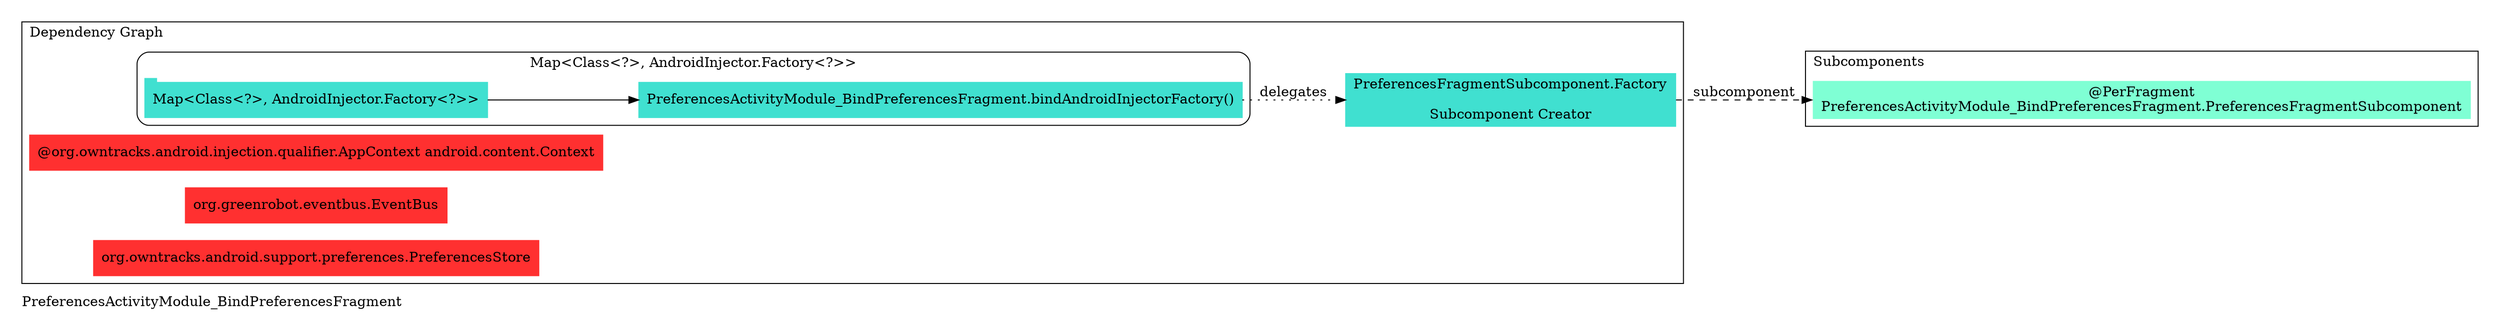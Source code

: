 digraph "org.owntracks.android.ui.preferences.PreferencesActivityModule_BindPreferencesFragment" {
  graph [rankdir="LR", labeljust="l", label="PreferencesActivityModule_BindPreferencesFragment", pad="0.2", compound="true"]
  node [shape="rectangle", style="filled", color="turquoise"]
  subgraph "cluster_Entry Points" {
    graph [labeljust="l", label="Entry Points"]
    node [shape="component", penwidth="2"]
  }
  subgraph "cluster_Dependency Graph" {
    graph [labeljust="l", label="Dependency Graph"]
    "dca157dd-bdab-4805-a6d7-ad3dce2212f0" [label="PreferencesActivityModule_BindPreferencesFragment.bindAndroidInjectorFactory()", color="turquoise"]
    "5a2b0b25-df71-4a28-914b-bd1c0fac9512" [label="PreferencesFragmentSubcomponent.Factory\n\nSubcomponent Creator", color="turquoise"]
    "022f1a5f-d375-4b50-8e81-49e5f8046a31" [label="@org.owntracks.android.injection.qualifier.AppContext android.content.Context", color="firebrick1"]
    "e32039c0-1630-4983-b7b3-d911078ed333" [label="org.greenrobot.eventbus.EventBus", color="firebrick1"]
    "42560508-b1d6-4386-be87-66e0f6808b78" [label="org.owntracks.android.support.preferences.PreferencesStore", color="firebrick1"]
    subgraph "cluster_Map<Class<?>, AndroidInjector.Factory<?>>" {
      graph [label="Map<Class<?>, AndroidInjector.Factory<?>>", labeljust="c", style="rounded", color="black"]
      "fdbb692c-023f-43ad-aca9-92003df27fca" [label="Map<Class<?>, AndroidInjector.Factory<?>>", color="turquoise", shape="tab"]
      "dca157dd-bdab-4805-a6d7-ad3dce2212f0" [label="PreferencesActivityModule_BindPreferencesFragment.bindAndroidInjectorFactory()", color="turquoise"]
    }
  }
  subgraph "cluster_Subcomponents" {
    graph [labeljust="l", shape="folder", label="Subcomponents"]
    "fe0e9234-4e58-424b-8d08-a2c75f85c95f" [label="@PerFragment\nPreferencesActivityModule_BindPreferencesFragment.PreferencesFragmentSubcomponent", href="full_org.owntracks.android.ui.preferences.PreferencesActivityModule_BindPreferencesFragment.PreferencesFragmentSubcomponent.svg", color="aquamarine"]
  }
  "fdbb692c-023f-43ad-aca9-92003df27fca" -> "dca157dd-bdab-4805-a6d7-ad3dce2212f0"
  "dca157dd-bdab-4805-a6d7-ad3dce2212f0" -> "5a2b0b25-df71-4a28-914b-bd1c0fac9512" [style="dotted", label="delegates"]
  "5a2b0b25-df71-4a28-914b-bd1c0fac9512" -> "fe0e9234-4e58-424b-8d08-a2c75f85c95f" [style="dashed", label="subcomponent", headport="w"]
}

